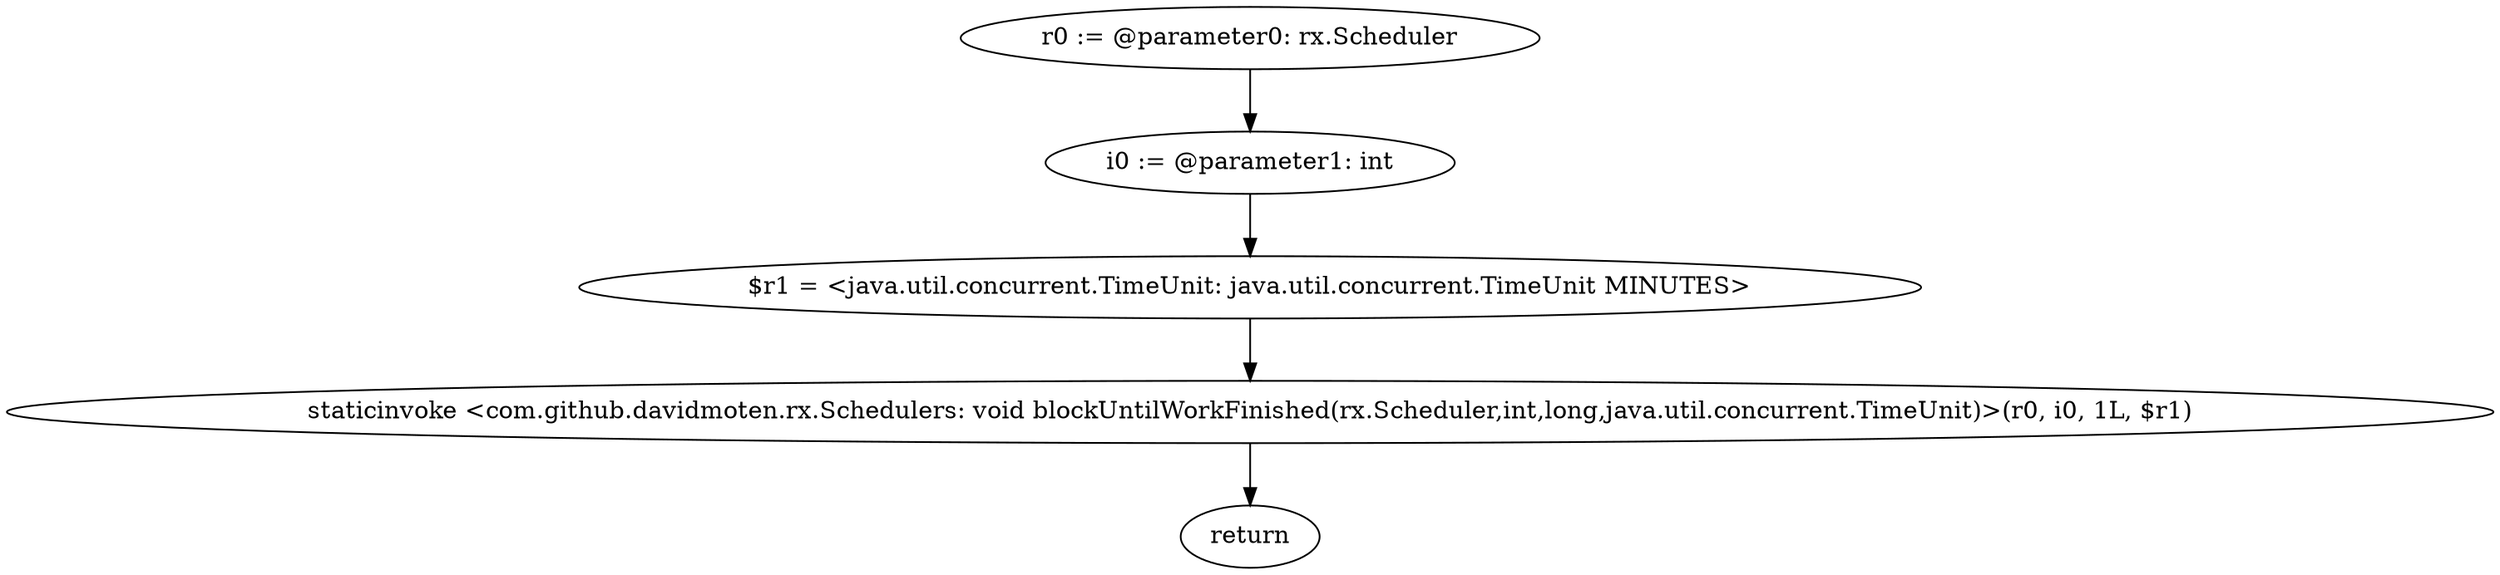 digraph "unitGraph" {
    "r0 := @parameter0: rx.Scheduler"
    "i0 := @parameter1: int"
    "$r1 = <java.util.concurrent.TimeUnit: java.util.concurrent.TimeUnit MINUTES>"
    "staticinvoke <com.github.davidmoten.rx.Schedulers: void blockUntilWorkFinished(rx.Scheduler,int,long,java.util.concurrent.TimeUnit)>(r0, i0, 1L, $r1)"
    "return"
    "r0 := @parameter0: rx.Scheduler"->"i0 := @parameter1: int";
    "i0 := @parameter1: int"->"$r1 = <java.util.concurrent.TimeUnit: java.util.concurrent.TimeUnit MINUTES>";
    "$r1 = <java.util.concurrent.TimeUnit: java.util.concurrent.TimeUnit MINUTES>"->"staticinvoke <com.github.davidmoten.rx.Schedulers: void blockUntilWorkFinished(rx.Scheduler,int,long,java.util.concurrent.TimeUnit)>(r0, i0, 1L, $r1)";
    "staticinvoke <com.github.davidmoten.rx.Schedulers: void blockUntilWorkFinished(rx.Scheduler,int,long,java.util.concurrent.TimeUnit)>(r0, i0, 1L, $r1)"->"return";
}
